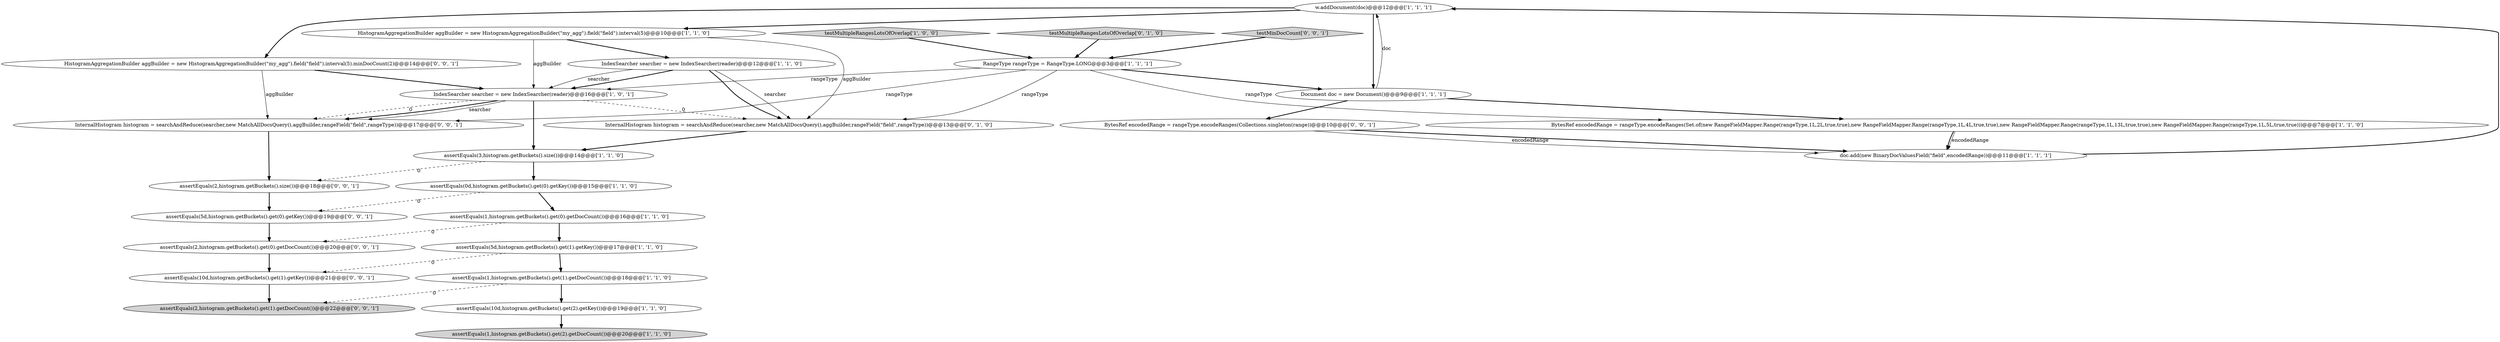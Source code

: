 digraph {
15 [style = filled, label = "HistogramAggregationBuilder aggBuilder = new HistogramAggregationBuilder(\"my_agg\").field(\"field\").interval(5)@@@10@@@['1', '1', '0']", fillcolor = white, shape = ellipse image = "AAA0AAABBB1BBB"];
12 [style = filled, label = "w.addDocument(doc)@@@12@@@['1', '1', '1']", fillcolor = white, shape = ellipse image = "AAA0AAABBB1BBB"];
23 [style = filled, label = "assertEquals(2,histogram.getBuckets().get(0).getDocCount())@@@20@@@['0', '0', '1']", fillcolor = white, shape = ellipse image = "AAA0AAABBB3BBB"];
7 [style = filled, label = "assertEquals(3,histogram.getBuckets().size())@@@14@@@['1', '1', '0']", fillcolor = white, shape = ellipse image = "AAA0AAABBB1BBB"];
18 [style = filled, label = "HistogramAggregationBuilder aggBuilder = new HistogramAggregationBuilder(\"my_agg\").field(\"field\").interval(5).minDocCount(2)@@@14@@@['0', '0', '1']", fillcolor = white, shape = ellipse image = "AAA0AAABBB3BBB"];
26 [style = filled, label = "assertEquals(10d,histogram.getBuckets().get(1).getKey())@@@21@@@['0', '0', '1']", fillcolor = white, shape = ellipse image = "AAA0AAABBB3BBB"];
10 [style = filled, label = "assertEquals(5d,histogram.getBuckets().get(1).getKey())@@@17@@@['1', '1', '0']", fillcolor = white, shape = ellipse image = "AAA0AAABBB1BBB"];
3 [style = filled, label = "doc.add(new BinaryDocValuesField(\"field\",encodedRange))@@@11@@@['1', '1', '1']", fillcolor = white, shape = ellipse image = "AAA0AAABBB1BBB"];
14 [style = filled, label = "BytesRef encodedRange = rangeType.encodeRanges(Set.of(new RangeFieldMapper.Range(rangeType,1L,2L,true,true),new RangeFieldMapper.Range(rangeType,1L,4L,true,true),new RangeFieldMapper.Range(rangeType,1L,13L,true,true),new RangeFieldMapper.Range(rangeType,1L,5L,true,true)))@@@7@@@['1', '1', '0']", fillcolor = white, shape = ellipse image = "AAA0AAABBB1BBB"];
13 [style = filled, label = "RangeType rangeType = RangeType.LONG@@@3@@@['1', '1', '1']", fillcolor = white, shape = ellipse image = "AAA0AAABBB1BBB"];
22 [style = filled, label = "assertEquals(5d,histogram.getBuckets().get(0).getKey())@@@19@@@['0', '0', '1']", fillcolor = white, shape = ellipse image = "AAA0AAABBB3BBB"];
20 [style = filled, label = "BytesRef encodedRange = rangeType.encodeRanges(Collections.singleton(range))@@@10@@@['0', '0', '1']", fillcolor = white, shape = ellipse image = "AAA0AAABBB3BBB"];
9 [style = filled, label = "assertEquals(1,histogram.getBuckets().get(0).getDocCount())@@@16@@@['1', '1', '0']", fillcolor = white, shape = ellipse image = "AAA0AAABBB1BBB"];
2 [style = filled, label = "assertEquals(10d,histogram.getBuckets().get(2).getKey())@@@19@@@['1', '1', '0']", fillcolor = white, shape = ellipse image = "AAA0AAABBB1BBB"];
11 [style = filled, label = "IndexSearcher searcher = new IndexSearcher(reader)@@@16@@@['1', '0', '1']", fillcolor = white, shape = ellipse image = "AAA0AAABBB1BBB"];
17 [style = filled, label = "testMultipleRangesLotsOfOverlap['0', '1', '0']", fillcolor = lightgray, shape = diamond image = "AAA0AAABBB2BBB"];
4 [style = filled, label = "IndexSearcher searcher = new IndexSearcher(reader)@@@12@@@['1', '1', '0']", fillcolor = white, shape = ellipse image = "AAA0AAABBB1BBB"];
6 [style = filled, label = "assertEquals(1,histogram.getBuckets().get(2).getDocCount())@@@20@@@['1', '1', '0']", fillcolor = lightgray, shape = ellipse image = "AAA0AAABBB1BBB"];
24 [style = filled, label = "testMinDocCount['0', '0', '1']", fillcolor = lightgray, shape = diamond image = "AAA0AAABBB3BBB"];
8 [style = filled, label = "testMultipleRangesLotsOfOverlap['1', '0', '0']", fillcolor = lightgray, shape = diamond image = "AAA0AAABBB1BBB"];
19 [style = filled, label = "InternalHistogram histogram = searchAndReduce(searcher,new MatchAllDocsQuery(),aggBuilder,rangeField(\"field\",rangeType))@@@17@@@['0', '0', '1']", fillcolor = white, shape = ellipse image = "AAA0AAABBB3BBB"];
1 [style = filled, label = "assertEquals(1,histogram.getBuckets().get(1).getDocCount())@@@18@@@['1', '1', '0']", fillcolor = white, shape = ellipse image = "AAA0AAABBB1BBB"];
16 [style = filled, label = "InternalHistogram histogram = searchAndReduce(searcher,new MatchAllDocsQuery(),aggBuilder,rangeField(\"field\",rangeType))@@@13@@@['0', '1', '0']", fillcolor = white, shape = ellipse image = "AAA1AAABBB2BBB"];
0 [style = filled, label = "Document doc = new Document()@@@9@@@['1', '1', '1']", fillcolor = white, shape = ellipse image = "AAA0AAABBB1BBB"];
5 [style = filled, label = "assertEquals(0d,histogram.getBuckets().get(0).getKey())@@@15@@@['1', '1', '0']", fillcolor = white, shape = ellipse image = "AAA0AAABBB1BBB"];
21 [style = filled, label = "assertEquals(2,histogram.getBuckets().get(1).getDocCount())@@@22@@@['0', '0', '1']", fillcolor = lightgray, shape = ellipse image = "AAA0AAABBB3BBB"];
25 [style = filled, label = "assertEquals(2,histogram.getBuckets().size())@@@18@@@['0', '0', '1']", fillcolor = white, shape = ellipse image = "AAA0AAABBB3BBB"];
13->11 [style = solid, label="rangeType"];
12->0 [style = bold, label=""];
5->22 [style = dashed, label="0"];
24->13 [style = bold, label=""];
26->21 [style = bold, label=""];
20->3 [style = bold, label=""];
13->19 [style = solid, label="rangeType"];
14->3 [style = bold, label=""];
4->16 [style = solid, label="searcher"];
4->16 [style = bold, label=""];
13->0 [style = bold, label=""];
12->15 [style = bold, label=""];
4->11 [style = bold, label=""];
15->4 [style = bold, label=""];
18->19 [style = solid, label="aggBuilder"];
1->21 [style = dashed, label="0"];
14->3 [style = solid, label="encodedRange"];
5->9 [style = bold, label=""];
7->25 [style = dashed, label="0"];
11->19 [style = dashed, label="0"];
0->12 [style = solid, label="doc"];
23->26 [style = bold, label=""];
13->14 [style = solid, label="rangeType"];
11->7 [style = bold, label=""];
10->1 [style = bold, label=""];
19->25 [style = bold, label=""];
0->20 [style = bold, label=""];
13->16 [style = solid, label="rangeType"];
20->3 [style = solid, label="encodedRange"];
3->12 [style = bold, label=""];
17->13 [style = bold, label=""];
11->19 [style = bold, label=""];
11->16 [style = dashed, label="0"];
12->18 [style = bold, label=""];
8->13 [style = bold, label=""];
11->19 [style = solid, label="searcher"];
9->23 [style = dashed, label="0"];
7->5 [style = bold, label=""];
2->6 [style = bold, label=""];
16->7 [style = bold, label=""];
10->26 [style = dashed, label="0"];
22->23 [style = bold, label=""];
0->14 [style = bold, label=""];
25->22 [style = bold, label=""];
1->2 [style = bold, label=""];
4->11 [style = solid, label="searcher"];
18->11 [style = bold, label=""];
15->11 [style = solid, label="aggBuilder"];
15->16 [style = solid, label="aggBuilder"];
9->10 [style = bold, label=""];
}
